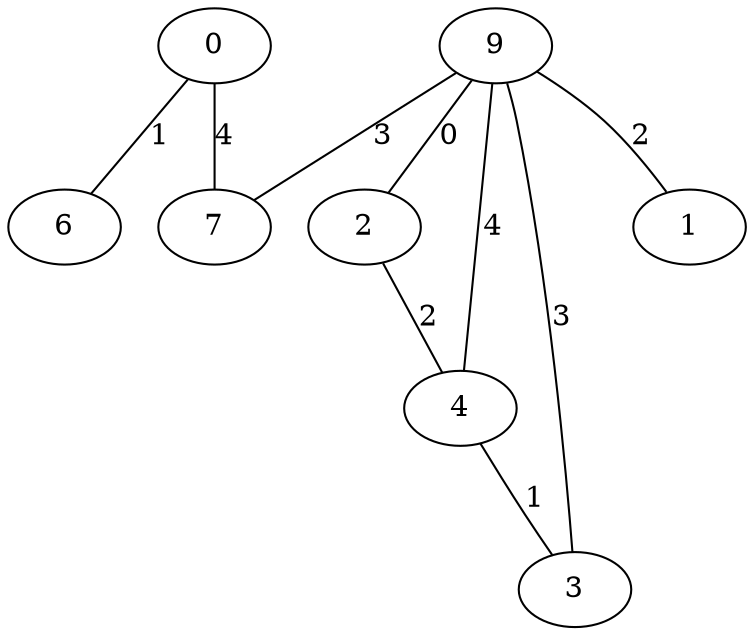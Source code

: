 graph {
0 -- 6[label="1"weight="1"];
0 -- 7[label="4"weight="4"];
2 -- 4[label="2"weight="2"];
4 -- 3[label="1"weight="1"];
9 -- 3[label="3"weight="3"];
9 -- 1[label="2"weight="2"];
9 -- 2[label="0"weight="0"];
9 -- 7[label="3"weight="3"];
9 -- 4[label="4"weight="4"];
}